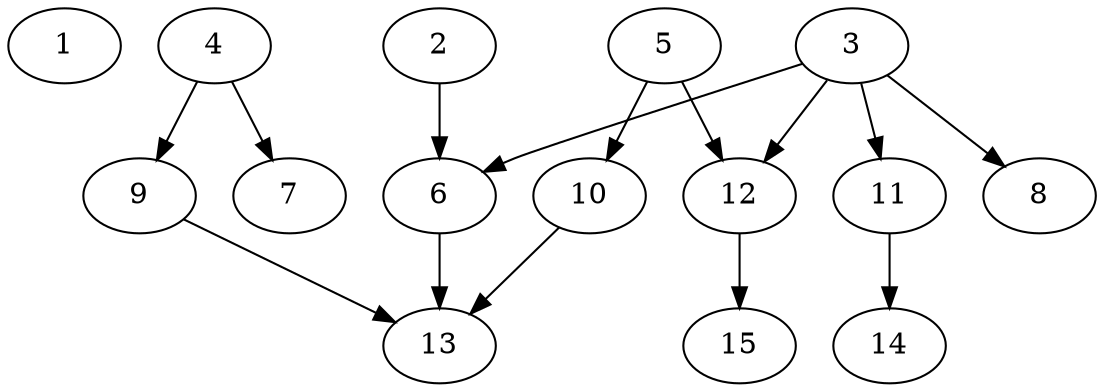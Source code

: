// DAG automatically generated by daggen at Thu Oct  3 13:59:26 2019
// ./daggen --dot -n 15 --ccr 0.4 --fat 0.7 --regular 0.7 --density 0.5 --mindata 5242880 --maxdata 52428800 
digraph G {
  1 [size="59985920", alpha="0.01", expect_size="23994368"] 
  2 [size="66432000", alpha="0.02", expect_size="26572800"] 
  2 -> 6 [size ="26572800"]
  3 [size="80506880", alpha="0.03", expect_size="32202752"] 
  3 -> 6 [size ="32202752"]
  3 -> 8 [size ="32202752"]
  3 -> 11 [size ="32202752"]
  3 -> 12 [size ="32202752"]
  4 [size="96801280", alpha="0.00", expect_size="38720512"] 
  4 -> 7 [size ="38720512"]
  4 -> 9 [size ="38720512"]
  5 [size="96599040", alpha="0.12", expect_size="38639616"] 
  5 -> 10 [size ="38639616"]
  5 -> 12 [size ="38639616"]
  6 [size="103823360", alpha="0.15", expect_size="41529344"] 
  6 -> 13 [size ="41529344"]
  7 [size="51758080", alpha="0.09", expect_size="20703232"] 
  8 [size="50542080", alpha="0.13", expect_size="20216832"] 
  9 [size="13678080", alpha="0.09", expect_size="5471232"] 
  9 -> 13 [size ="5471232"]
  10 [size="38479360", alpha="0.05", expect_size="15391744"] 
  10 -> 13 [size ="15391744"]
  11 [size="114467840", alpha="0.16", expect_size="45787136"] 
  11 -> 14 [size ="45787136"]
  12 [size="121551360", alpha="0.13", expect_size="48620544"] 
  12 -> 15 [size ="48620544"]
  13 [size="17722880", alpha="0.15", expect_size="7089152"] 
  14 [size="34608640", alpha="0.19", expect_size="13843456"] 
  15 [size="34785280", alpha="0.08", expect_size="13914112"] 
}
